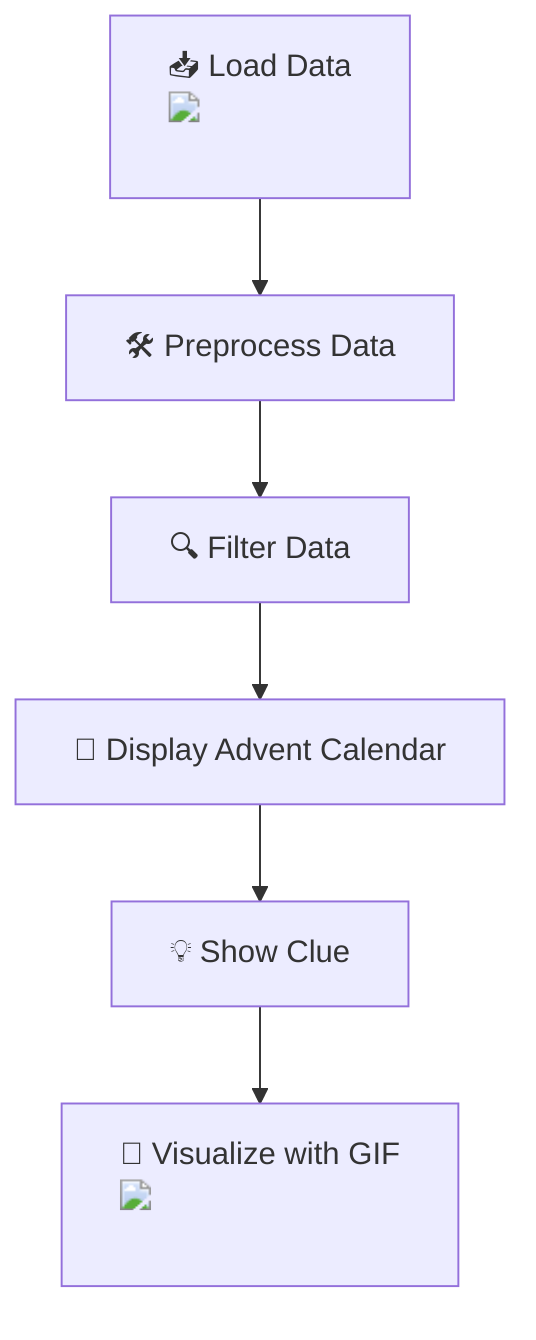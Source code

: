 flowchart TD
    A["📥 Load Data <img src='../input/nca-emoji-challenge/test.csv'/> <br/>"] --> B["🛠️ Preprocess Data"]
    B --> C["🔍 Filter Data"]
    C --> D["🎁 Display Advent Calendar"]
    D --> E["💡 Show Clue"]
    E --> F["🎨 Visualize with GIF <img src='/kaggle/input/nca-calendar/emogination_{e_id}.gif'/> <br/>"]